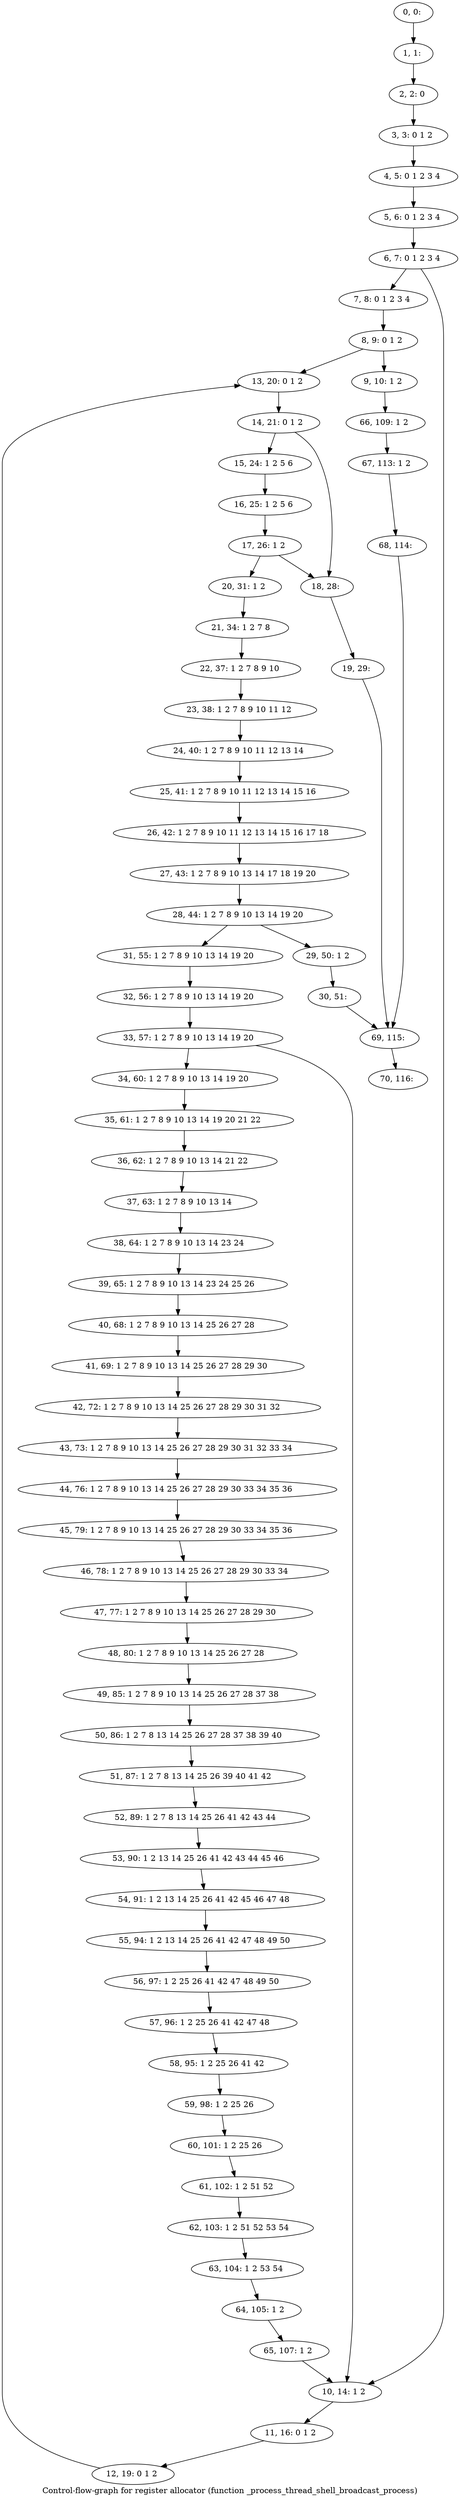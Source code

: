 digraph G {
graph [label="Control-flow-graph for register allocator (function _process_thread_shell_broadcast_process)"]
0[label="0, 0: "];
1[label="1, 1: "];
2[label="2, 2: 0 "];
3[label="3, 3: 0 1 2 "];
4[label="4, 5: 0 1 2 3 4 "];
5[label="5, 6: 0 1 2 3 4 "];
6[label="6, 7: 0 1 2 3 4 "];
7[label="7, 8: 0 1 2 3 4 "];
8[label="8, 9: 0 1 2 "];
9[label="9, 10: 1 2 "];
10[label="10, 14: 1 2 "];
11[label="11, 16: 0 1 2 "];
12[label="12, 19: 0 1 2 "];
13[label="13, 20: 0 1 2 "];
14[label="14, 21: 0 1 2 "];
15[label="15, 24: 1 2 5 6 "];
16[label="16, 25: 1 2 5 6 "];
17[label="17, 26: 1 2 "];
18[label="18, 28: "];
19[label="19, 29: "];
20[label="20, 31: 1 2 "];
21[label="21, 34: 1 2 7 8 "];
22[label="22, 37: 1 2 7 8 9 10 "];
23[label="23, 38: 1 2 7 8 9 10 11 12 "];
24[label="24, 40: 1 2 7 8 9 10 11 12 13 14 "];
25[label="25, 41: 1 2 7 8 9 10 11 12 13 14 15 16 "];
26[label="26, 42: 1 2 7 8 9 10 11 12 13 14 15 16 17 18 "];
27[label="27, 43: 1 2 7 8 9 10 13 14 17 18 19 20 "];
28[label="28, 44: 1 2 7 8 9 10 13 14 19 20 "];
29[label="29, 50: 1 2 "];
30[label="30, 51: "];
31[label="31, 55: 1 2 7 8 9 10 13 14 19 20 "];
32[label="32, 56: 1 2 7 8 9 10 13 14 19 20 "];
33[label="33, 57: 1 2 7 8 9 10 13 14 19 20 "];
34[label="34, 60: 1 2 7 8 9 10 13 14 19 20 "];
35[label="35, 61: 1 2 7 8 9 10 13 14 19 20 21 22 "];
36[label="36, 62: 1 2 7 8 9 10 13 14 21 22 "];
37[label="37, 63: 1 2 7 8 9 10 13 14 "];
38[label="38, 64: 1 2 7 8 9 10 13 14 23 24 "];
39[label="39, 65: 1 2 7 8 9 10 13 14 23 24 25 26 "];
40[label="40, 68: 1 2 7 8 9 10 13 14 25 26 27 28 "];
41[label="41, 69: 1 2 7 8 9 10 13 14 25 26 27 28 29 30 "];
42[label="42, 72: 1 2 7 8 9 10 13 14 25 26 27 28 29 30 31 32 "];
43[label="43, 73: 1 2 7 8 9 10 13 14 25 26 27 28 29 30 31 32 33 34 "];
44[label="44, 76: 1 2 7 8 9 10 13 14 25 26 27 28 29 30 33 34 35 36 "];
45[label="45, 79: 1 2 7 8 9 10 13 14 25 26 27 28 29 30 33 34 35 36 "];
46[label="46, 78: 1 2 7 8 9 10 13 14 25 26 27 28 29 30 33 34 "];
47[label="47, 77: 1 2 7 8 9 10 13 14 25 26 27 28 29 30 "];
48[label="48, 80: 1 2 7 8 9 10 13 14 25 26 27 28 "];
49[label="49, 85: 1 2 7 8 9 10 13 14 25 26 27 28 37 38 "];
50[label="50, 86: 1 2 7 8 13 14 25 26 27 28 37 38 39 40 "];
51[label="51, 87: 1 2 7 8 13 14 25 26 39 40 41 42 "];
52[label="52, 89: 1 2 7 8 13 14 25 26 41 42 43 44 "];
53[label="53, 90: 1 2 13 14 25 26 41 42 43 44 45 46 "];
54[label="54, 91: 1 2 13 14 25 26 41 42 45 46 47 48 "];
55[label="55, 94: 1 2 13 14 25 26 41 42 47 48 49 50 "];
56[label="56, 97: 1 2 25 26 41 42 47 48 49 50 "];
57[label="57, 96: 1 2 25 26 41 42 47 48 "];
58[label="58, 95: 1 2 25 26 41 42 "];
59[label="59, 98: 1 2 25 26 "];
60[label="60, 101: 1 2 25 26 "];
61[label="61, 102: 1 2 51 52 "];
62[label="62, 103: 1 2 51 52 53 54 "];
63[label="63, 104: 1 2 53 54 "];
64[label="64, 105: 1 2 "];
65[label="65, 107: 1 2 "];
66[label="66, 109: 1 2 "];
67[label="67, 113: 1 2 "];
68[label="68, 114: "];
69[label="69, 115: "];
70[label="70, 116: "];
0->1 ;
1->2 ;
2->3 ;
3->4 ;
4->5 ;
5->6 ;
6->7 ;
6->10 ;
7->8 ;
8->9 ;
8->13 ;
9->66 ;
10->11 ;
11->12 ;
12->13 ;
13->14 ;
14->15 ;
14->18 ;
15->16 ;
16->17 ;
17->18 ;
17->20 ;
18->19 ;
19->69 ;
20->21 ;
21->22 ;
22->23 ;
23->24 ;
24->25 ;
25->26 ;
26->27 ;
27->28 ;
28->29 ;
28->31 ;
29->30 ;
30->69 ;
31->32 ;
32->33 ;
33->34 ;
33->10 ;
34->35 ;
35->36 ;
36->37 ;
37->38 ;
38->39 ;
39->40 ;
40->41 ;
41->42 ;
42->43 ;
43->44 ;
44->45 ;
45->46 ;
46->47 ;
47->48 ;
48->49 ;
49->50 ;
50->51 ;
51->52 ;
52->53 ;
53->54 ;
54->55 ;
55->56 ;
56->57 ;
57->58 ;
58->59 ;
59->60 ;
60->61 ;
61->62 ;
62->63 ;
63->64 ;
64->65 ;
65->10 ;
66->67 ;
67->68 ;
68->69 ;
69->70 ;
}
